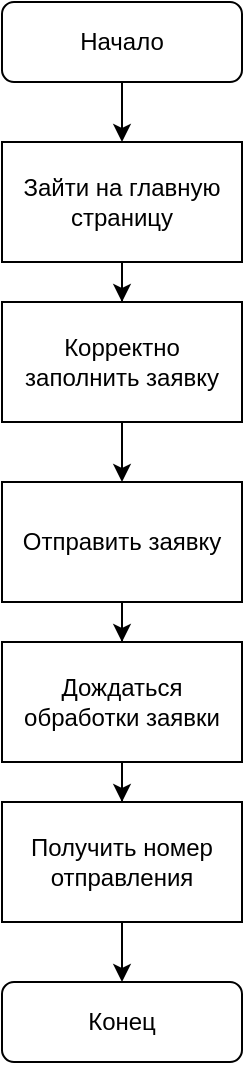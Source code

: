 <mxfile version="24.4.9" type="device">
  <diagram name="Страница — 1" id="n-zo0C2-hAkFef_Y_Tny">
    <mxGraphModel dx="1161" dy="638" grid="1" gridSize="10" guides="1" tooltips="1" connect="1" arrows="1" fold="1" page="1" pageScale="1" pageWidth="827" pageHeight="1169" math="0" shadow="0">
      <root>
        <mxCell id="0" />
        <mxCell id="1" parent="0" />
        <mxCell id="gYKAfcqMfV5z7PiSkJFO-8" style="edgeStyle=orthogonalEdgeStyle;rounded=0;orthogonalLoop=1;jettySize=auto;html=1;" edge="1" parent="1" source="gYKAfcqMfV5z7PiSkJFO-1" target="gYKAfcqMfV5z7PiSkJFO-3">
          <mxGeometry relative="1" as="geometry" />
        </mxCell>
        <mxCell id="gYKAfcqMfV5z7PiSkJFO-1" value="Начало" style="rounded=1;whiteSpace=wrap;html=1;" vertex="1" parent="1">
          <mxGeometry x="330" y="340" width="120" height="40" as="geometry" />
        </mxCell>
        <mxCell id="gYKAfcqMfV5z7PiSkJFO-2" value="Конец" style="rounded=1;whiteSpace=wrap;html=1;" vertex="1" parent="1">
          <mxGeometry x="330" y="830" width="120" height="40" as="geometry" />
        </mxCell>
        <mxCell id="gYKAfcqMfV5z7PiSkJFO-9" style="edgeStyle=orthogonalEdgeStyle;rounded=0;orthogonalLoop=1;jettySize=auto;html=1;" edge="1" parent="1" source="gYKAfcqMfV5z7PiSkJFO-3" target="gYKAfcqMfV5z7PiSkJFO-4">
          <mxGeometry relative="1" as="geometry" />
        </mxCell>
        <mxCell id="gYKAfcqMfV5z7PiSkJFO-3" value="Зайти на главную страницу" style="rounded=0;whiteSpace=wrap;html=1;" vertex="1" parent="1">
          <mxGeometry x="330" y="410" width="120" height="60" as="geometry" />
        </mxCell>
        <mxCell id="gYKAfcqMfV5z7PiSkJFO-10" style="edgeStyle=orthogonalEdgeStyle;rounded=0;orthogonalLoop=1;jettySize=auto;html=1;" edge="1" parent="1" source="gYKAfcqMfV5z7PiSkJFO-4" target="gYKAfcqMfV5z7PiSkJFO-5">
          <mxGeometry relative="1" as="geometry" />
        </mxCell>
        <mxCell id="gYKAfcqMfV5z7PiSkJFO-4" value="Корректно заполнить заявку" style="rounded=0;whiteSpace=wrap;html=1;" vertex="1" parent="1">
          <mxGeometry x="330" y="490" width="120" height="60" as="geometry" />
        </mxCell>
        <mxCell id="gYKAfcqMfV5z7PiSkJFO-11" style="edgeStyle=orthogonalEdgeStyle;rounded=0;orthogonalLoop=1;jettySize=auto;html=1;" edge="1" parent="1" source="gYKAfcqMfV5z7PiSkJFO-5" target="gYKAfcqMfV5z7PiSkJFO-6">
          <mxGeometry relative="1" as="geometry" />
        </mxCell>
        <mxCell id="gYKAfcqMfV5z7PiSkJFO-5" value="Отправить заявку" style="rounded=0;whiteSpace=wrap;html=1;" vertex="1" parent="1">
          <mxGeometry x="330" y="580" width="120" height="60" as="geometry" />
        </mxCell>
        <mxCell id="gYKAfcqMfV5z7PiSkJFO-12" style="edgeStyle=orthogonalEdgeStyle;rounded=0;orthogonalLoop=1;jettySize=auto;html=1;" edge="1" parent="1" source="gYKAfcqMfV5z7PiSkJFO-6" target="gYKAfcqMfV5z7PiSkJFO-7">
          <mxGeometry relative="1" as="geometry" />
        </mxCell>
        <mxCell id="gYKAfcqMfV5z7PiSkJFO-6" value="Дождаться обработки заявки" style="rounded=0;whiteSpace=wrap;html=1;" vertex="1" parent="1">
          <mxGeometry x="330" y="660" width="120" height="60" as="geometry" />
        </mxCell>
        <mxCell id="gYKAfcqMfV5z7PiSkJFO-13" style="edgeStyle=orthogonalEdgeStyle;rounded=0;orthogonalLoop=1;jettySize=auto;html=1;entryX=0.5;entryY=0;entryDx=0;entryDy=0;" edge="1" parent="1" source="gYKAfcqMfV5z7PiSkJFO-7" target="gYKAfcqMfV5z7PiSkJFO-2">
          <mxGeometry relative="1" as="geometry" />
        </mxCell>
        <mxCell id="gYKAfcqMfV5z7PiSkJFO-7" value="Получить номер отправления" style="rounded=0;whiteSpace=wrap;html=1;" vertex="1" parent="1">
          <mxGeometry x="330" y="740" width="120" height="60" as="geometry" />
        </mxCell>
      </root>
    </mxGraphModel>
  </diagram>
</mxfile>
